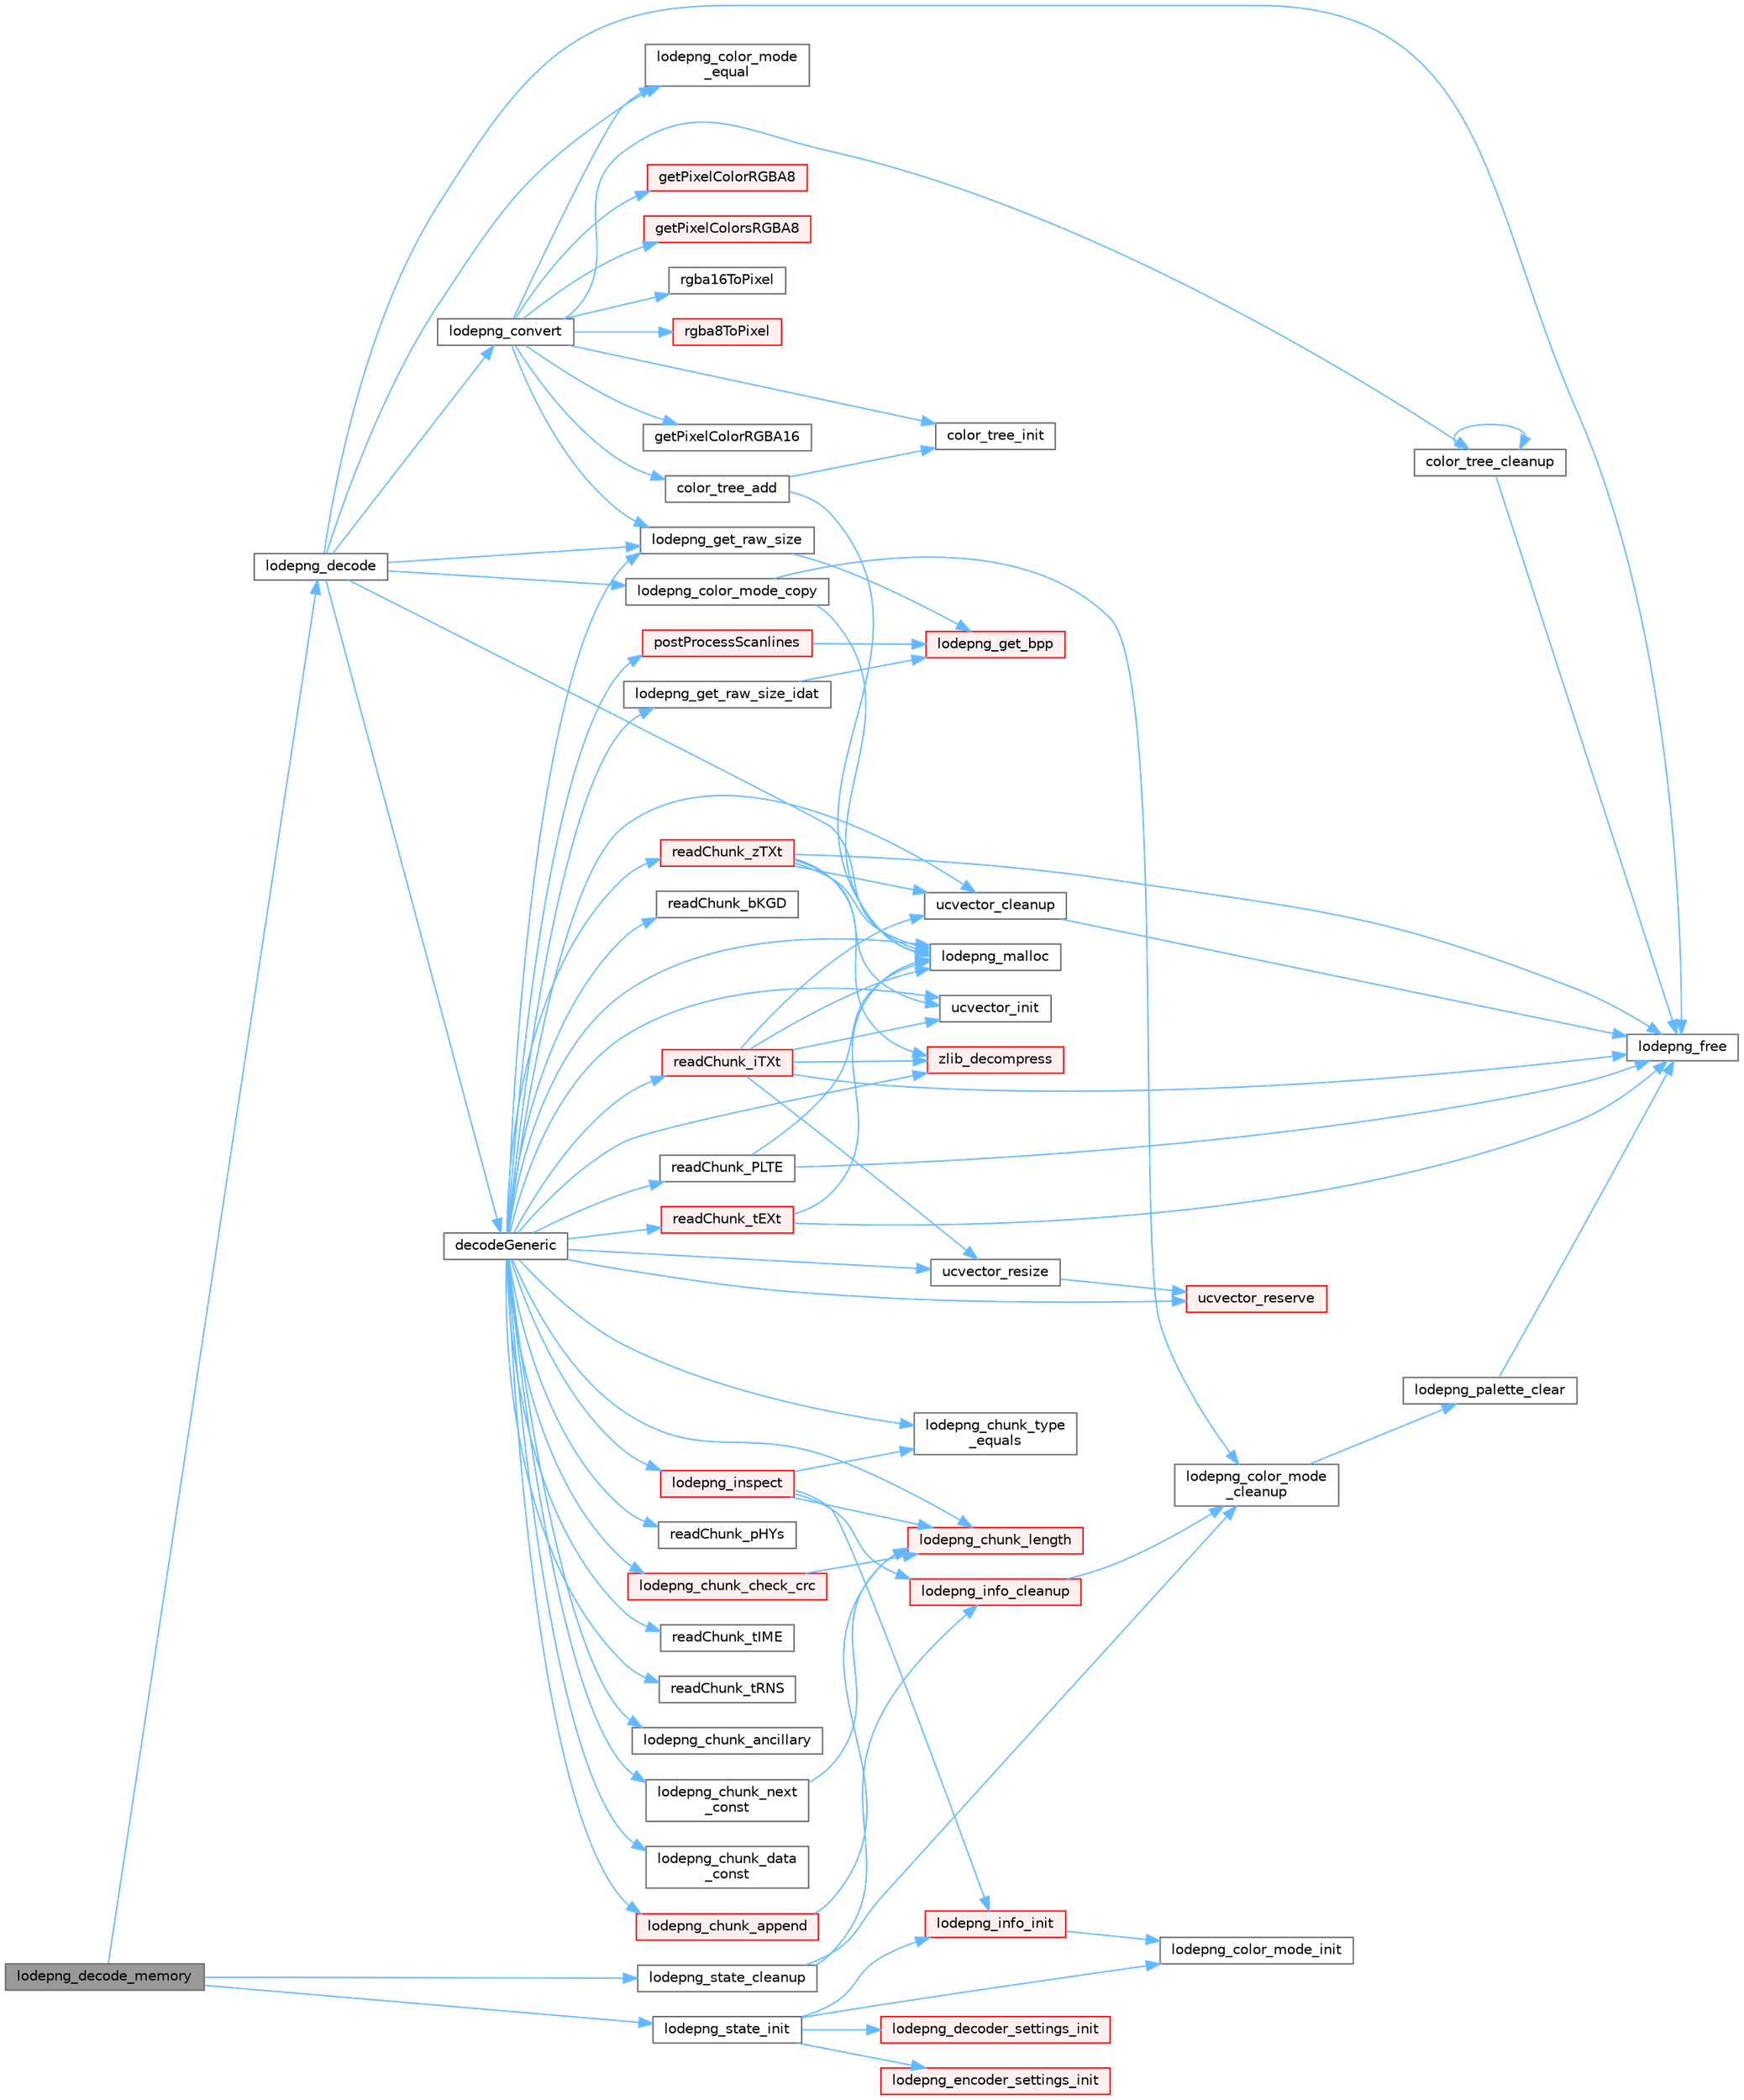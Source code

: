 digraph "lodepng_decode_memory"
{
 // LATEX_PDF_SIZE
  bgcolor="transparent";
  edge [fontname=Helvetica,fontsize=10,labelfontname=Helvetica,labelfontsize=10];
  node [fontname=Helvetica,fontsize=10,shape=box,height=0.2,width=0.4];
  rankdir="LR";
  Node1 [id="Node000001",label="lodepng_decode_memory",height=0.2,width=0.4,color="gray40", fillcolor="grey60", style="filled", fontcolor="black",tooltip=" "];
  Node1 -> Node2 [id="edge1_Node000001_Node000002",color="steelblue1",style="solid",tooltip=" "];
  Node2 [id="Node000002",label="lodepng_decode",height=0.2,width=0.4,color="grey40", fillcolor="white", style="filled",URL="$lodepng_8cpp.html#a70adabd588a9a27dcc9eb4322f6c3b3f",tooltip=" "];
  Node2 -> Node3 [id="edge2_Node000002_Node000003",color="steelblue1",style="solid",tooltip=" "];
  Node3 [id="Node000003",label="decodeGeneric",height=0.2,width=0.4,color="grey40", fillcolor="white", style="filled",URL="$lodepng_8cpp.html#a8a00ea9640614259d37a92c655219554",tooltip=" "];
  Node3 -> Node4 [id="edge3_Node000003_Node000004",color="steelblue1",style="solid",tooltip=" "];
  Node4 [id="Node000004",label="lodepng_chunk_ancillary",height=0.2,width=0.4,color="grey40", fillcolor="white", style="filled",URL="$lodepng_8cpp.html#aabe8616184aa2adaa2a74ad989e6fb41",tooltip=" "];
  Node3 -> Node5 [id="edge4_Node000003_Node000005",color="steelblue1",style="solid",tooltip=" "];
  Node5 [id="Node000005",label="lodepng_chunk_append",height=0.2,width=0.4,color="red", fillcolor="#FFF0F0", style="filled",URL="$lodepng_8cpp.html#a865c89cf0456b876e3bd5698bc910336",tooltip=" "];
  Node5 -> Node6 [id="edge5_Node000005_Node000006",color="steelblue1",style="solid",tooltip=" "];
  Node6 [id="Node000006",label="lodepng_chunk_length",height=0.2,width=0.4,color="red", fillcolor="#FFF0F0", style="filled",URL="$lodepng_8cpp.html#ad52897a6aecee7dde053c468c6bedda2",tooltip=" "];
  Node3 -> Node9 [id="edge6_Node000003_Node000009",color="steelblue1",style="solid",tooltip=" "];
  Node9 [id="Node000009",label="lodepng_chunk_check_crc",height=0.2,width=0.4,color="red", fillcolor="#FFF0F0", style="filled",URL="$lodepng_8cpp.html#a02091d970921c7b94c4e63821785f97a",tooltip=" "];
  Node9 -> Node6 [id="edge7_Node000009_Node000006",color="steelblue1",style="solid",tooltip=" "];
  Node3 -> Node11 [id="edge8_Node000003_Node000011",color="steelblue1",style="solid",tooltip=" "];
  Node11 [id="Node000011",label="lodepng_chunk_data\l_const",height=0.2,width=0.4,color="grey40", fillcolor="white", style="filled",URL="$lodepng_8cpp.html#a5e315b2a33544b8877e432adcc09e8e0",tooltip=" "];
  Node3 -> Node6 [id="edge9_Node000003_Node000006",color="steelblue1",style="solid",tooltip=" "];
  Node3 -> Node12 [id="edge10_Node000003_Node000012",color="steelblue1",style="solid",tooltip=" "];
  Node12 [id="Node000012",label="lodepng_chunk_next\l_const",height=0.2,width=0.4,color="grey40", fillcolor="white", style="filled",URL="$lodepng_8cpp.html#a3a821ed29e172e8f19848408599c75cf",tooltip=" "];
  Node12 -> Node6 [id="edge11_Node000012_Node000006",color="steelblue1",style="solid",tooltip=" "];
  Node3 -> Node13 [id="edge12_Node000003_Node000013",color="steelblue1",style="solid",tooltip=" "];
  Node13 [id="Node000013",label="lodepng_chunk_type\l_equals",height=0.2,width=0.4,color="grey40", fillcolor="white", style="filled",URL="$lodepng_8cpp.html#a5153305d442f8332326ef332316b06be",tooltip=" "];
  Node3 -> Node14 [id="edge13_Node000003_Node000014",color="steelblue1",style="solid",tooltip=" "];
  Node14 [id="Node000014",label="lodepng_get_raw_size",height=0.2,width=0.4,color="grey40", fillcolor="white", style="filled",URL="$lodepng_8cpp.html#a5861bf2c5a7c8976ea2dd6d21e8d58bd",tooltip=" "];
  Node14 -> Node15 [id="edge14_Node000014_Node000015",color="steelblue1",style="solid",tooltip=" "];
  Node15 [id="Node000015",label="lodepng_get_bpp",height=0.2,width=0.4,color="red", fillcolor="#FFF0F0", style="filled",URL="$lodepng_8cpp.html#a83344b5c8c5839ca42858dd3578220ef",tooltip=" "];
  Node3 -> Node18 [id="edge15_Node000003_Node000018",color="steelblue1",style="solid",tooltip=" "];
  Node18 [id="Node000018",label="lodepng_get_raw_size_idat",height=0.2,width=0.4,color="grey40", fillcolor="white", style="filled",URL="$lodepng_8cpp.html#abd86de60af830d70e54ec9d4bd9acb3b",tooltip=" "];
  Node18 -> Node15 [id="edge16_Node000018_Node000015",color="steelblue1",style="solid",tooltip=" "];
  Node3 -> Node19 [id="edge17_Node000003_Node000019",color="steelblue1",style="solid",tooltip=" "];
  Node19 [id="Node000019",label="lodepng_inspect",height=0.2,width=0.4,color="red", fillcolor="#FFF0F0", style="filled",URL="$lodepng_8cpp.html#a0bee70fa0a93ca4463b35a3ceb9910e3",tooltip=" "];
  Node19 -> Node6 [id="edge18_Node000019_Node000006",color="steelblue1",style="solid",tooltip=" "];
  Node19 -> Node13 [id="edge19_Node000019_Node000013",color="steelblue1",style="solid",tooltip=" "];
  Node19 -> Node21 [id="edge20_Node000019_Node000021",color="steelblue1",style="solid",tooltip=" "];
  Node21 [id="Node000021",label="lodepng_info_cleanup",height=0.2,width=0.4,color="red", fillcolor="#FFF0F0", style="filled",URL="$lodepng_8cpp.html#ad4b9dc33569e24062e077f5a69ead178",tooltip=" "];
  Node21 -> Node22 [id="edge21_Node000021_Node000022",color="steelblue1",style="solid",tooltip=" "];
  Node22 [id="Node000022",label="lodepng_color_mode\l_cleanup",height=0.2,width=0.4,color="grey40", fillcolor="white", style="filled",URL="$lodepng_8cpp.html#ab1c7709a984d5842ab314cf5d2dc2dcc",tooltip=" "];
  Node22 -> Node23 [id="edge22_Node000022_Node000023",color="steelblue1",style="solid",tooltip=" "];
  Node23 [id="Node000023",label="lodepng_palette_clear",height=0.2,width=0.4,color="grey40", fillcolor="white", style="filled",URL="$lodepng_8cpp.html#a2aa729ce82079627789a0f8961c82f5e",tooltip=" "];
  Node23 -> Node24 [id="edge23_Node000023_Node000024",color="steelblue1",style="solid",tooltip=" "];
  Node24 [id="Node000024",label="lodepng_free",height=0.2,width=0.4,color="grey40", fillcolor="white", style="filled",URL="$lodepng_8cpp.html#a5cabd4078527ba33b78791fac7e8b15c",tooltip=" "];
  Node19 -> Node29 [id="edge24_Node000019_Node000029",color="steelblue1",style="solid",tooltip=" "];
  Node29 [id="Node000029",label="lodepng_info_init",height=0.2,width=0.4,color="red", fillcolor="#FFF0F0", style="filled",URL="$lodepng_8cpp.html#ae50c1ddde2fa8004b46da433f3e20974",tooltip=" "];
  Node29 -> Node30 [id="edge25_Node000029_Node000030",color="steelblue1",style="solid",tooltip=" "];
  Node30 [id="Node000030",label="lodepng_color_mode_init",height=0.2,width=0.4,color="grey40", fillcolor="white", style="filled",URL="$lodepng_8cpp.html#a66345d4cdab130c6cbd3166d7a0a5257",tooltip=" "];
  Node3 -> Node34 [id="edge26_Node000003_Node000034",color="steelblue1",style="solid",tooltip=" "];
  Node34 [id="Node000034",label="lodepng_malloc",height=0.2,width=0.4,color="grey40", fillcolor="white", style="filled",URL="$lodepng_8cpp.html#a15c8edd4f42cb9696d8f837113af9d30",tooltip=" "];
  Node3 -> Node35 [id="edge27_Node000003_Node000035",color="steelblue1",style="solid",tooltip=" "];
  Node35 [id="Node000035",label="postProcessScanlines",height=0.2,width=0.4,color="red", fillcolor="#FFF0F0", style="filled",URL="$lodepng_8cpp.html#a0dd02ca1504cab05af1e059978fb5246",tooltip=" "];
  Node35 -> Node15 [id="edge28_Node000035_Node000015",color="steelblue1",style="solid",tooltip=" "];
  Node3 -> Node45 [id="edge29_Node000003_Node000045",color="steelblue1",style="solid",tooltip=" "];
  Node45 [id="Node000045",label="readChunk_bKGD",height=0.2,width=0.4,color="grey40", fillcolor="white", style="filled",URL="$lodepng_8cpp.html#ae87caf20dd66924a8cdf142e5ab8e7ea",tooltip=" "];
  Node3 -> Node46 [id="edge30_Node000003_Node000046",color="steelblue1",style="solid",tooltip=" "];
  Node46 [id="Node000046",label="readChunk_iTXt",height=0.2,width=0.4,color="red", fillcolor="#FFF0F0", style="filled",URL="$lodepng_8cpp.html#a47a9d1ff468dfbaff7748f017c3d346c",tooltip=" "];
  Node46 -> Node24 [id="edge31_Node000046_Node000024",color="steelblue1",style="solid",tooltip=" "];
  Node46 -> Node34 [id="edge32_Node000046_Node000034",color="steelblue1",style="solid",tooltip=" "];
  Node46 -> Node51 [id="edge33_Node000046_Node000051",color="steelblue1",style="solid",tooltip=" "];
  Node51 [id="Node000051",label="ucvector_cleanup",height=0.2,width=0.4,color="grey40", fillcolor="white", style="filled",URL="$lodepng_8cpp.html#ad689bf84470238e26b01524631d778ec",tooltip=" "];
  Node51 -> Node24 [id="edge34_Node000051_Node000024",color="steelblue1",style="solid",tooltip=" "];
  Node46 -> Node52 [id="edge35_Node000046_Node000052",color="steelblue1",style="solid",tooltip=" "];
  Node52 [id="Node000052",label="ucvector_init",height=0.2,width=0.4,color="grey40", fillcolor="white", style="filled",URL="$lodepng_8cpp.html#a1b58c07819eec4ff7e903138c08eb502",tooltip=" "];
  Node46 -> Node54 [id="edge36_Node000046_Node000054",color="steelblue1",style="solid",tooltip=" "];
  Node54 [id="Node000054",label="ucvector_resize",height=0.2,width=0.4,color="grey40", fillcolor="white", style="filled",URL="$lodepng_8cpp.html#ae4e2da90ae4abb858852f211eb28d622",tooltip=" "];
  Node54 -> Node55 [id="edge37_Node000054_Node000055",color="steelblue1",style="solid",tooltip=" "];
  Node55 [id="Node000055",label="ucvector_reserve",height=0.2,width=0.4,color="red", fillcolor="#FFF0F0", style="filled",URL="$lodepng_8cpp.html#ac03e508691c2826ee4065627465ccb4a",tooltip=" "];
  Node46 -> Node56 [id="edge38_Node000046_Node000056",color="steelblue1",style="solid",tooltip=" "];
  Node56 [id="Node000056",label="zlib_decompress",height=0.2,width=0.4,color="red", fillcolor="#FFF0F0", style="filled",URL="$lodepng_8cpp.html#ae06154c06600720b6c5727ba57519c36",tooltip=" "];
  Node3 -> Node83 [id="edge39_Node000003_Node000083",color="steelblue1",style="solid",tooltip=" "];
  Node83 [id="Node000083",label="readChunk_pHYs",height=0.2,width=0.4,color="grey40", fillcolor="white", style="filled",URL="$lodepng_8cpp.html#af37ead0521e128d15f14e28237a07e91",tooltip=" "];
  Node3 -> Node84 [id="edge40_Node000003_Node000084",color="steelblue1",style="solid",tooltip=" "];
  Node84 [id="Node000084",label="readChunk_PLTE",height=0.2,width=0.4,color="grey40", fillcolor="white", style="filled",URL="$lodepng_8cpp.html#aae793be5b27e93933301f1213967efd5",tooltip=" "];
  Node84 -> Node24 [id="edge41_Node000084_Node000024",color="steelblue1",style="solid",tooltip=" "];
  Node84 -> Node34 [id="edge42_Node000084_Node000034",color="steelblue1",style="solid",tooltip=" "];
  Node3 -> Node85 [id="edge43_Node000003_Node000085",color="steelblue1",style="solid",tooltip=" "];
  Node85 [id="Node000085",label="readChunk_tEXt",height=0.2,width=0.4,color="red", fillcolor="#FFF0F0", style="filled",URL="$lodepng_8cpp.html#a303d52cc646ea50af9c84d18a69033b4",tooltip=" "];
  Node85 -> Node24 [id="edge44_Node000085_Node000024",color="steelblue1",style="solid",tooltip=" "];
  Node85 -> Node34 [id="edge45_Node000085_Node000034",color="steelblue1",style="solid",tooltip=" "];
  Node3 -> Node87 [id="edge46_Node000003_Node000087",color="steelblue1",style="solid",tooltip=" "];
  Node87 [id="Node000087",label="readChunk_tIME",height=0.2,width=0.4,color="grey40", fillcolor="white", style="filled",URL="$lodepng_8cpp.html#af68e84a1195f275f37e09896985bed96",tooltip=" "];
  Node3 -> Node88 [id="edge47_Node000003_Node000088",color="steelblue1",style="solid",tooltip=" "];
  Node88 [id="Node000088",label="readChunk_tRNS",height=0.2,width=0.4,color="grey40", fillcolor="white", style="filled",URL="$lodepng_8cpp.html#a225d94ed715bb608c813059236fbf72a",tooltip=" "];
  Node3 -> Node89 [id="edge48_Node000003_Node000089",color="steelblue1",style="solid",tooltip=" "];
  Node89 [id="Node000089",label="readChunk_zTXt",height=0.2,width=0.4,color="red", fillcolor="#FFF0F0", style="filled",URL="$lodepng_8cpp.html#a3bb6b3845f0f74daf94074e66af29da1",tooltip=" "];
  Node89 -> Node24 [id="edge49_Node000089_Node000024",color="steelblue1",style="solid",tooltip=" "];
  Node89 -> Node34 [id="edge50_Node000089_Node000034",color="steelblue1",style="solid",tooltip=" "];
  Node89 -> Node51 [id="edge51_Node000089_Node000051",color="steelblue1",style="solid",tooltip=" "];
  Node89 -> Node52 [id="edge52_Node000089_Node000052",color="steelblue1",style="solid",tooltip=" "];
  Node89 -> Node56 [id="edge53_Node000089_Node000056",color="steelblue1",style="solid",tooltip=" "];
  Node3 -> Node51 [id="edge54_Node000003_Node000051",color="steelblue1",style="solid",tooltip=" "];
  Node3 -> Node52 [id="edge55_Node000003_Node000052",color="steelblue1",style="solid",tooltip=" "];
  Node3 -> Node55 [id="edge56_Node000003_Node000055",color="steelblue1",style="solid",tooltip=" "];
  Node3 -> Node54 [id="edge57_Node000003_Node000054",color="steelblue1",style="solid",tooltip=" "];
  Node3 -> Node56 [id="edge58_Node000003_Node000056",color="steelblue1",style="solid",tooltip=" "];
  Node2 -> Node90 [id="edge59_Node000002_Node000090",color="steelblue1",style="solid",tooltip=" "];
  Node90 [id="Node000090",label="lodepng_color_mode_copy",height=0.2,width=0.4,color="grey40", fillcolor="white", style="filled",URL="$lodepng_8cpp.html#a7801819a161b96f65259680126e270f1",tooltip=" "];
  Node90 -> Node22 [id="edge60_Node000090_Node000022",color="steelblue1",style="solid",tooltip=" "];
  Node90 -> Node34 [id="edge61_Node000090_Node000034",color="steelblue1",style="solid",tooltip=" "];
  Node2 -> Node91 [id="edge62_Node000002_Node000091",color="steelblue1",style="solid",tooltip=" "];
  Node91 [id="Node000091",label="lodepng_color_mode\l_equal",height=0.2,width=0.4,color="grey40", fillcolor="white", style="filled",URL="$lodepng_8cpp.html#aa2781df4d5704a3daa132056d411dbd5",tooltip=" "];
  Node2 -> Node92 [id="edge63_Node000002_Node000092",color="steelblue1",style="solid",tooltip=" "];
  Node92 [id="Node000092",label="lodepng_convert",height=0.2,width=0.4,color="grey40", fillcolor="white", style="filled",URL="$lodepng_8cpp.html#abd20ba96aa7a2e3d782204c604baab09",tooltip=" "];
  Node92 -> Node93 [id="edge64_Node000092_Node000093",color="steelblue1",style="solid",tooltip=" "];
  Node93 [id="Node000093",label="color_tree_add",height=0.2,width=0.4,color="grey40", fillcolor="white", style="filled",URL="$lodepng_8cpp.html#aa46975c6bbcf93a68f6b62253f3caf1e",tooltip=" "];
  Node93 -> Node94 [id="edge65_Node000093_Node000094",color="steelblue1",style="solid",tooltip=" "];
  Node94 [id="Node000094",label="color_tree_init",height=0.2,width=0.4,color="grey40", fillcolor="white", style="filled",URL="$lodepng_8cpp.html#aa74699e8ee61d176da398bb2e3b90bb2",tooltip=" "];
  Node93 -> Node34 [id="edge66_Node000093_Node000034",color="steelblue1",style="solid",tooltip=" "];
  Node92 -> Node95 [id="edge67_Node000092_Node000095",color="steelblue1",style="solid",tooltip=" "];
  Node95 [id="Node000095",label="color_tree_cleanup",height=0.2,width=0.4,color="grey40", fillcolor="white", style="filled",URL="$lodepng_8cpp.html#a561706f2a518dd06d27bf0447ea3539d",tooltip=" "];
  Node95 -> Node95 [id="edge68_Node000095_Node000095",color="steelblue1",style="solid",tooltip=" "];
  Node95 -> Node24 [id="edge69_Node000095_Node000024",color="steelblue1",style="solid",tooltip=" "];
  Node92 -> Node94 [id="edge70_Node000092_Node000094",color="steelblue1",style="solid",tooltip=" "];
  Node92 -> Node96 [id="edge71_Node000092_Node000096",color="steelblue1",style="solid",tooltip=" "];
  Node96 [id="Node000096",label="getPixelColorRGBA16",height=0.2,width=0.4,color="grey40", fillcolor="white", style="filled",URL="$lodepng_8cpp.html#af0ee0fdc57a1031dbd0f003255e40993",tooltip=" "];
  Node92 -> Node97 [id="edge72_Node000092_Node000097",color="steelblue1",style="solid",tooltip=" "];
  Node97 [id="Node000097",label="getPixelColorRGBA8",height=0.2,width=0.4,color="red", fillcolor="#FFF0F0", style="filled",URL="$lodepng_8cpp.html#a42d17731df8bbf57cdc0979b54586940",tooltip=" "];
  Node92 -> Node99 [id="edge73_Node000092_Node000099",color="steelblue1",style="solid",tooltip=" "];
  Node99 [id="Node000099",label="getPixelColorsRGBA8",height=0.2,width=0.4,color="red", fillcolor="#FFF0F0", style="filled",URL="$lodepng_8cpp.html#a72f742318aa70cfe2ce8a8672aade055",tooltip=" "];
  Node92 -> Node91 [id="edge74_Node000092_Node000091",color="steelblue1",style="solid",tooltip=" "];
  Node92 -> Node14 [id="edge75_Node000092_Node000014",color="steelblue1",style="solid",tooltip=" "];
  Node92 -> Node100 [id="edge76_Node000092_Node000100",color="steelblue1",style="solid",tooltip=" "];
  Node100 [id="Node000100",label="rgba16ToPixel",height=0.2,width=0.4,color="grey40", fillcolor="white", style="filled",URL="$lodepng_8cpp.html#a21f6730f1d0af824c647ceab81d2b41c",tooltip=" "];
  Node92 -> Node101 [id="edge77_Node000092_Node000101",color="steelblue1",style="solid",tooltip=" "];
  Node101 [id="Node000101",label="rgba8ToPixel",height=0.2,width=0.4,color="red", fillcolor="#FFF0F0", style="filled",URL="$lodepng_8cpp.html#aa0a383c090779fbb6553cf0f64c1ac16",tooltip=" "];
  Node2 -> Node24 [id="edge78_Node000002_Node000024",color="steelblue1",style="solid",tooltip=" "];
  Node2 -> Node14 [id="edge79_Node000002_Node000014",color="steelblue1",style="solid",tooltip=" "];
  Node2 -> Node34 [id="edge80_Node000002_Node000034",color="steelblue1",style="solid",tooltip=" "];
  Node1 -> Node104 [id="edge81_Node000001_Node000104",color="steelblue1",style="solid",tooltip=" "];
  Node104 [id="Node000104",label="lodepng_state_cleanup",height=0.2,width=0.4,color="grey40", fillcolor="white", style="filled",URL="$lodepng_8cpp.html#a74109bf9860e2eb4bfa872ab8cf0f000",tooltip=" "];
  Node104 -> Node22 [id="edge82_Node000104_Node000022",color="steelblue1",style="solid",tooltip=" "];
  Node104 -> Node21 [id="edge83_Node000104_Node000021",color="steelblue1",style="solid",tooltip=" "];
  Node1 -> Node105 [id="edge84_Node000001_Node000105",color="steelblue1",style="solid",tooltip=" "];
  Node105 [id="Node000105",label="lodepng_state_init",height=0.2,width=0.4,color="grey40", fillcolor="white", style="filled",URL="$lodepng_8cpp.html#ae3ee1eb944467fbbc1cf939328dd6a57",tooltip=" "];
  Node105 -> Node30 [id="edge85_Node000105_Node000030",color="steelblue1",style="solid",tooltip=" "];
  Node105 -> Node106 [id="edge86_Node000105_Node000106",color="steelblue1",style="solid",tooltip=" "];
  Node106 [id="Node000106",label="lodepng_decoder_settings_init",height=0.2,width=0.4,color="red", fillcolor="#FFF0F0", style="filled",URL="$lodepng_8cpp.html#a9220280c647e2a90a9b05d20038f1c6d",tooltip=" "];
  Node105 -> Node108 [id="edge87_Node000105_Node000108",color="steelblue1",style="solid",tooltip=" "];
  Node108 [id="Node000108",label="lodepng_encoder_settings_init",height=0.2,width=0.4,color="red", fillcolor="#FFF0F0", style="filled",URL="$lodepng_8cpp.html#a874763ad14a0c84d41d0819212407a5a",tooltip=" "];
  Node105 -> Node29 [id="edge88_Node000105_Node000029",color="steelblue1",style="solid",tooltip=" "];
}
